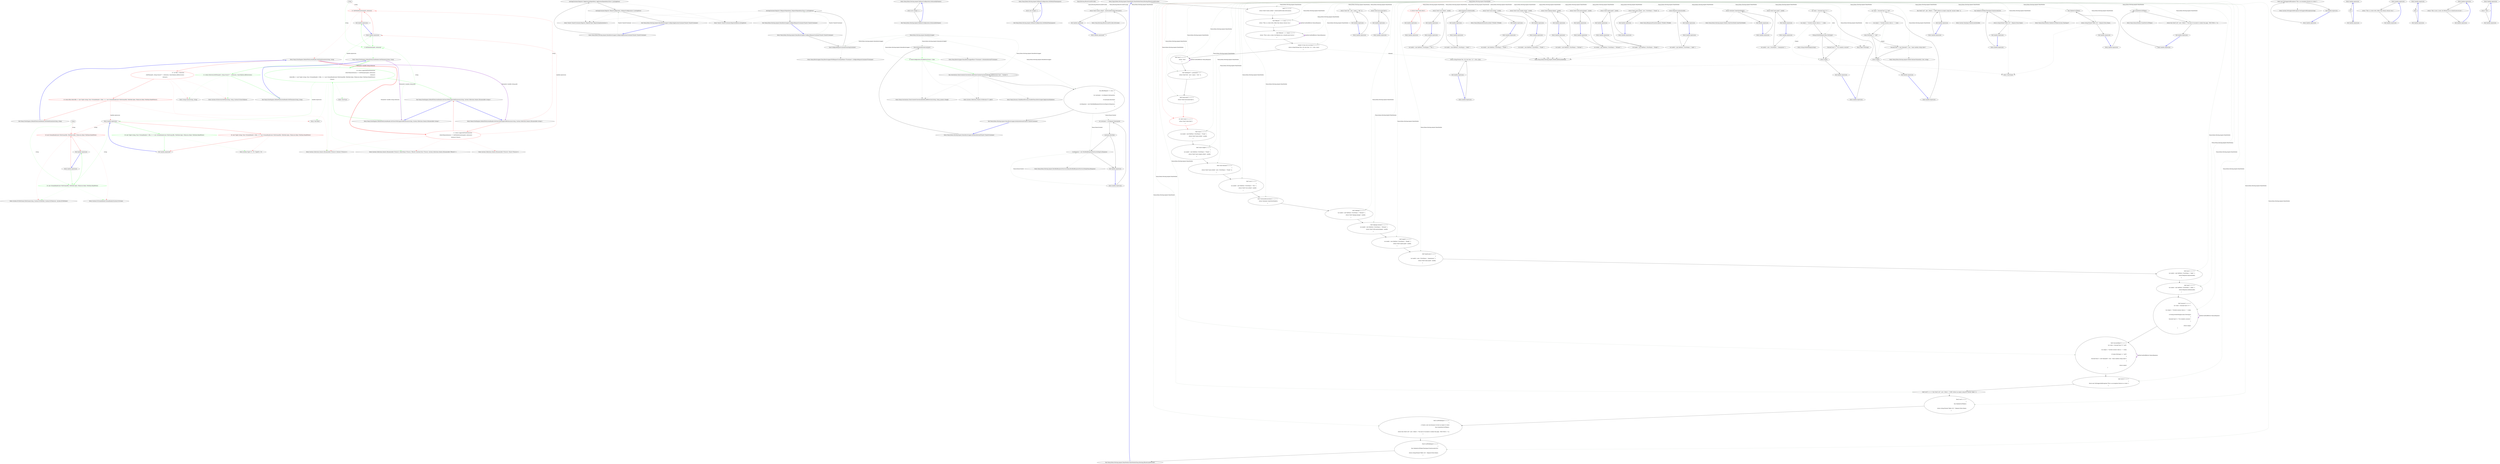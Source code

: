 digraph  {
n25 [label=string, span=""];
n26 [label=string, span=""];
n0 [cluster="Nancy.ViewEngines.DefaultFileSystemReader.GetViewsWithSupportedExtensions(string, System.Collections.Generic.IEnumerable<string>)", label="Entry Nancy.ViewEngines.DefaultFileSystemReader.GetViewsWithSupportedExtensions(string, System.Collections.Generic.IEnumerable<string>)", span="18-18"];
n1 [cluster="Nancy.ViewEngines.DefaultFileSystemReader.GetViewsWithSupportedExtensions(string, System.Collections.Generic.IEnumerable<string>)", color=red, community=0, label="11: return supportedViewExtensions\r\n                .SelectMany(extension => GetFileInformation(path, extension))\r\n                .Distinct().ToList();", span="20-22"];
n7 [cluster="lambda expression", color=red, community=0, label="15: GetFileInformation(path, extension)", span="21-21"];
n2 [cluster="Nancy.ViewEngines.DefaultFileSystemReader.GetViewsWithSupportedExtensions(string, System.Collections.Generic.IEnumerable<string>)", label="Exit Nancy.ViewEngines.DefaultFileSystemReader.GetViewsWithSupportedExtensions(string, System.Collections.Generic.IEnumerable<string>)", span="18-18"];
n3 [cluster="System.Collections.Generic.IEnumerable<TSource>.SelectMany<TSource, TResult>(System.Func<TSource, System.Collections.Generic.IEnumerable<TResult>>)", label="Entry System.Collections.Generic.IEnumerable<TSource>.SelectMany<TSource, TResult>(System.Func<TSource, System.Collections.Generic.IEnumerable<TResult>>)", span="0-0"];
n4 [cluster="System.Collections.Generic.IEnumerable<TSource>.Distinct<TSource>()", label="Entry System.Collections.Generic.IEnumerable<TSource>.Distinct<TSource>()", span="0-0"];
n5 [cluster="System.Collections.Generic.IEnumerable<TSource>.ToList<TSource>()", label="Entry System.Collections.Generic.IEnumerable<TSource>.ToList<TSource>()", span="0-0"];
n6 [cluster="lambda expression", label="Entry lambda expression", span="21-21"];
n8 [cluster="lambda expression", label="Exit lambda expression", span="21-21"];
n9 [cluster="Nancy.ViewEngines.DefaultFileSystemReader.GetFileInformation(string, string)", label="Entry Nancy.ViewEngines.DefaultFileSystemReader.GetFileInformation(string, string)", span="25-25"];
n10 [cluster="Nancy.ViewEngines.DefaultFileSystemReader.GetFileInformation(string, string)", color=red, community=0, label="15: var files = Directory\r\n                .GetFiles(path, string.Concat(''*.'', extension), SearchOption.AllDirectories)\r\n                .Distinct()", span="27-29"];
n11 [cluster="Nancy.ViewEngines.DefaultFileSystemReader.GetFileInformation(string, string)", color=red, community=0, label="13: return files.Select(file => new Tuple<string, Func<StreamReader>>(file, () => new StreamReader(new FileStream(file, FileMode.Open, FileAccess.Read, FileShare.ReadWrite))));", span="31-31"];
n13 [cluster="string.Concat(string, string)", label="Entry string.Concat(string, string)", span="0-0"];
n14 [cluster="System.IO.Directory.GetFiles(string, string, System.IO.SearchOption)", label="Entry System.IO.Directory.GetFiles(string, string, System.IO.SearchOption)", span="0-0"];
n12 [cluster="Nancy.ViewEngines.DefaultFileSystemReader.GetFileInformation(string, string)", label="Exit Nancy.ViewEngines.DefaultFileSystemReader.GetFileInformation(string, string)", span="25-25"];
n15 [cluster="Unk.Select", label="Entry Unk.Select", span=""];
n16 [cluster="lambda expression", label="Entry lambda expression", span="31-31"];
n17 [cluster="lambda expression", color=red, community=0, label="20: new Tuple<string, Func<StreamReader>>(file, () => new StreamReader(new FileStream(file, FileMode.Open, FileAccess.Read, FileShare.ReadWrite)))", span="31-31"];
n21 [cluster="lambda expression", color=red, community=0, label="18: new StreamReader(new FileStream(file, FileMode.Open, FileAccess.Read, FileShare.ReadWrite))", span="31-31"];
n18 [cluster="lambda expression", label="Exit lambda expression", span="31-31"];
n19 [cluster="System.Tuple<T1, T2>.Tuple(T1, T2)", label="Entry System.Tuple<T1, T2>.Tuple(T1, T2)", span="0-0"];
n20 [cluster="lambda expression", label="Entry lambda expression", span="31-31"];
n22 [cluster="lambda expression", label="Exit lambda expression", span="31-31"];
n23 [cluster="System.IO.StreamReader.StreamReader(System.IO.Stream)", label="Entry System.IO.StreamReader.StreamReader(System.IO.Stream)", span="0-0"];
n24 [cluster="System.IO.FileStream.FileStream(string, System.IO.FileMode, System.IO.FileAccess, System.IO.FileShare)", label="Entry System.IO.FileStream.FileStream(string, System.IO.FileMode, System.IO.FileAccess, System.IO.FileShare)", span="0-0"];
d1 [cluster="Nancy.ViewEngines.DefaultFileSystemReader.GetViewsWithSupportedExtensions(string, System.Collections.Generic.IEnumerable<string>)", color=green, community=0, label="24: return supportedViewExtensions\r\n                .SelectMany(extension => GetFilenames(path, extension))\r\n                .Distinct()\r\n                .Select(file => new Tuple<string, Func<StreamReader>>(file, () => new StreamReader(new FileStream(file, FileMode.Open, FileAccess.Read, FileShare.ReadWrite))))\r\n                .ToList();", span="20-24"];
d0 [cluster="Nancy.ViewEngines.DefaultFileSystemReader.GetViewsWithSupportedExtensions(string, System.Collections.Generic.IEnumerable<string>)", label="Entry Nancy.ViewEngines.DefaultFileSystemReader.GetViewsWithSupportedExtensions(string, System.Collections.Generic.IEnumerable<string>)", span="18-18"];
d10 [cluster="Nancy.ViewEngines.DefaultFileSystemReader.GetFilenames(string, string)", label="Entry Nancy.ViewEngines.DefaultFileSystemReader.GetFilenames(string, string)", span="27-27"];
d6 [cluster="Unk.ToList", label="Entry Unk.ToList", span=""];
d8 [cluster="lambda expression", color=green, community=0, label="3: GetFilenames(path, extension)", span="21-21"];
d12 [cluster="lambda expression", color=green, community=0, label="20: new Tuple<string, Func<StreamReader>>(file, () => new StreamReader(new FileStream(file, FileMode.Open, FileAccess.Read, FileShare.ReadWrite)))", span="23-23"];
d16 [cluster="lambda expression", color=green, community=0, label="25: new StreamReader(new FileStream(file, FileMode.Open, FileAccess.Read, FileShare.ReadWrite))", span="23-23"];
d20 [cluster="Nancy.ViewEngines.DefaultFileSystemReader.GetFilenames(string, string)", color=green, community=0, label="21: return Directory.GetFiles(path, string.Concat(''*.'', extension), SearchOption.AllDirectories);", span="29-29"];
d21 [cluster="Nancy.ViewEngines.DefaultFileSystemReader.GetFilenames(string, string)", label="Exit Nancy.ViewEngines.DefaultFileSystemReader.GetFilenames(string, string)", span="27-27"];
m0_4 [cluster="TinyIoC.TinyIoCContainer.Register<RegisterType, RegisterImplementation>()", file="DemoBootstrapper.cs", label="Entry TinyIoC.TinyIoCContainer.Register<RegisterType, RegisterImplementation>()", span="1018-1018"];
m0_0 [cluster="Nancy.Demo.Hosting.Aspnet.DemoBootstrapper.ConfigureApplicationContainer(TinyIoC.TinyIoCContainer)", file="DemoBootstrapper.cs", label="Entry Nancy.Demo.Hosting.Aspnet.DemoBootstrapper.ConfigureApplicationContainer(TinyIoC.TinyIoCContainer)", span="11-11"];
m0_1 [cluster="Nancy.Demo.Hosting.Aspnet.DemoBootstrapper.ConfigureApplicationContainer(TinyIoC.TinyIoCContainer)", file="DemoBootstrapper.cs", label="existingContainer.Register<IApplicationDependency, ApplicationDependencyClass>().AsSingleton()", span="15-15"];
m0_2 [cluster="Nancy.Demo.Hosting.Aspnet.DemoBootstrapper.ConfigureApplicationContainer(TinyIoC.TinyIoCContainer)", file="DemoBootstrapper.cs", label="existingContainer.Register<IRazorConfiguration, MyRazorConfiguration>().AsSingleton()", span="16-16"];
m0_3 [cluster="Nancy.Demo.Hosting.Aspnet.DemoBootstrapper.ConfigureApplicationContainer(TinyIoC.TinyIoCContainer)", file="DemoBootstrapper.cs", label="Exit Nancy.Demo.Hosting.Aspnet.DemoBootstrapper.ConfigureApplicationContainer(TinyIoC.TinyIoCContainer)", span="11-11"];
m0_19 [cluster="System.Collections.Generic.ICollection<T>.Add(T)", file="DemoBootstrapper.cs", label="Entry System.Collections.Generic.ICollection<T>.Add(T)", span="0-0"];
m0_5 [cluster="TinyIoC.TinyIoCContainer.RegisterOptions.AsSingleton()", file="DemoBootstrapper.cs", label="Entry TinyIoC.TinyIoCContainer.RegisterOptions.AsSingleton()", span="592-592"];
m0_17 [cluster="Nancy.Bootstrapper.NancyBootstrapperBase<TContainer>.InitialiseInternal(TContainer)", file="DemoBootstrapper.cs", label="Entry Nancy.Bootstrapper.NancyBootstrapperBase<TContainer>.InitialiseInternal(TContainer)", span="387-387"];
m0_11 [cluster="Nancy.Demo.Hosting.Aspnet.DemoBootstrapper.InitialiseInternal(TinyIoC.TinyIoCContainer)", file="DemoBootstrapper.cs", label="Entry Nancy.Demo.Hosting.Aspnet.DemoBootstrapper.InitialiseInternal(TinyIoC.TinyIoCContainer)", span="26-26"];
m0_12 [cluster="Nancy.Demo.Hosting.Aspnet.DemoBootstrapper.InitialiseInternal(TinyIoC.TinyIoCContainer)", file="DemoBootstrapper.cs", label="base.InitialiseInternal(container)", span="28-28"];
m0_13 [cluster="Nancy.Demo.Hosting.Aspnet.DemoBootstrapper.InitialiseInternal(TinyIoC.TinyIoCContainer)", color=green, community=0, file="DemoBootstrapper.cs", label="9: StaticConfiguration.DisableErrorTraces = false", span="30-30"];
m0_14 [cluster="Nancy.Demo.Hosting.Aspnet.DemoBootstrapper.InitialiseInternal(TinyIoC.TinyIoCContainer)", file="DemoBootstrapper.cs", label="this.Conventions.StaticContentsConventions.Add(StaticContentConventionBuilder.AddDirectory(''moo'', ''Content''))", span="32-32"];
m0_15 [cluster="Nancy.Demo.Hosting.Aspnet.DemoBootstrapper.InitialiseInternal(TinyIoC.TinyIoCContainer)", file="DemoBootstrapper.cs", label="this.AfterRequest += (ctx) =>\r\n            {\r\n                var username = ctx.Request.Query.pirate;\r\n\r\n                if (username.HasValue)\r\n                {\r\n                    ctx.Response = new HereBeAResponseYouScurvyDog(ctx.Response);\r\n                }\r\n            }", span="34-42"];
m0_16 [cluster="Nancy.Demo.Hosting.Aspnet.DemoBootstrapper.InitialiseInternal(TinyIoC.TinyIoCContainer)", file="DemoBootstrapper.cs", label="Exit Nancy.Demo.Hosting.Aspnet.DemoBootstrapper.InitialiseInternal(TinyIoC.TinyIoCContainer)", span="26-26"];
m0_10 [cluster="Nancy.Bootstrapper.NancyBootstrapperWithRequestContainerBase<TContainer>.ConfigureRequestContainer(TContainer)", file="DemoBootstrapper.cs", label="Entry Nancy.Bootstrapper.NancyBootstrapperWithRequestContainerBase<TContainer>.ConfigureRequestContainer(TContainer)", span="91-91"];
m0_18 [cluster="Nancy.Conventions.StaticContentConventionBuilder.AddDirectory(string, string, params string[])", file="DemoBootstrapper.cs", label="Entry Nancy.Conventions.StaticContentConventionBuilder.AddDirectory(string, string, params string[])", span="28-28"];
m0_26 [cluster="Nancy.Demo.Hosting.Aspnet.HereBeAResponseYouScurvyDog.HereBeAResponseYouScurvyDog(Nancy.Response)", file="DemoBootstrapper.cs", label="Entry Nancy.Demo.Hosting.Aspnet.HereBeAResponseYouScurvyDog.HereBeAResponseYouScurvyDog(Nancy.Response)", span="12-12"];
m0_20 [cluster="Nancy.Session.CookieBasedSessions.Enable(Nancy.Bootstrapper.IApplicationPipelines)", file="DemoBootstrapper.cs", label="Entry Nancy.Session.CookieBasedSessions.Enable(Nancy.Bootstrapper.IApplicationPipelines)", span="79-79"];
m0_27 [cluster="Nancy.Demo.Hosting.Aspnet.MyRazorConfiguration.GetAssemblyNames()", file="DemoBootstrapper.cs", label="Entry Nancy.Demo.Hosting.Aspnet.MyRazorConfiguration.GetAssemblyNames()", span="56-56"];
m0_28 [cluster="Nancy.Demo.Hosting.Aspnet.MyRazorConfiguration.GetAssemblyNames()", file="DemoBootstrapper.cs", label="return new string[] { };", span="58-58"];
m0_29 [cluster="Nancy.Demo.Hosting.Aspnet.MyRazorConfiguration.GetAssemblyNames()", file="DemoBootstrapper.cs", label="Exit Nancy.Demo.Hosting.Aspnet.MyRazorConfiguration.GetAssemblyNames()", span="56-56"];
m0_6 [cluster="Nancy.Demo.Hosting.Aspnet.DemoBootstrapper.ConfigureRequestContainer(TinyIoC.TinyIoCContainer)", file="DemoBootstrapper.cs", label="Entry Nancy.Demo.Hosting.Aspnet.DemoBootstrapper.ConfigureRequestContainer(TinyIoC.TinyIoCContainer)", span="19-19"];
m0_7 [cluster="Nancy.Demo.Hosting.Aspnet.DemoBootstrapper.ConfigureRequestContainer(TinyIoC.TinyIoCContainer)", file="DemoBootstrapper.cs", label="base.ConfigureRequestContainer(existingContainer)", span="21-21"];
m0_8 [cluster="Nancy.Demo.Hosting.Aspnet.DemoBootstrapper.ConfigureRequestContainer(TinyIoC.TinyIoCContainer)", file="DemoBootstrapper.cs", label="existingContainer.Register<IRequestDependency, RequestDependencyClass>().AsSingleton()", span="23-23"];
m0_9 [cluster="Nancy.Demo.Hosting.Aspnet.DemoBootstrapper.ConfigureRequestContainer(TinyIoC.TinyIoCContainer)", file="DemoBootstrapper.cs", label="Exit Nancy.Demo.Hosting.Aspnet.DemoBootstrapper.ConfigureRequestContainer(TinyIoC.TinyIoCContainer)", span="19-19"];
m0_21 [cluster="lambda expression", file="DemoBootstrapper.cs", label="Entry lambda expression", span="34-42"];
m0_22 [cluster="lambda expression", file="DemoBootstrapper.cs", label="var username = ctx.Request.Query.pirate", span="36-36"];
m0_24 [cluster="lambda expression", file="DemoBootstrapper.cs", label="ctx.Response = new HereBeAResponseYouScurvyDog(ctx.Response)", span="40-40"];
m0_23 [cluster="lambda expression", file="DemoBootstrapper.cs", label="username.HasValue", span="38-38"];
m0_25 [cluster="lambda expression", file="DemoBootstrapper.cs", label="Exit lambda expression", span="34-42"];
m0_30 [cluster="Nancy.Demo.Hosting.Aspnet.MyRazorConfiguration.GetDefaultNamespaces()", file="DemoBootstrapper.cs", label="Entry Nancy.Demo.Hosting.Aspnet.MyRazorConfiguration.GetDefaultNamespaces()", span="61-61"];
m0_31 [cluster="Nancy.Demo.Hosting.Aspnet.MyRazorConfiguration.GetDefaultNamespaces()", file="DemoBootstrapper.cs", label="return new string[] { };", span="63-63"];
m0_32 [cluster="Nancy.Demo.Hosting.Aspnet.MyRazorConfiguration.GetDefaultNamespaces()", file="DemoBootstrapper.cs", label="Exit Nancy.Demo.Hosting.Aspnet.MyRazorConfiguration.GetDefaultNamespaces()", span="61-61"];
m0_33 [file="DemoBootstrapper.cs", label="Nancy.Demo.Hosting.Aspnet.DemoBootstrapper", span=""];
m1_31 [cluster="Nancy.Routing.IRouteCacheProvider.GetCache()", file="MainModule.cs", label="Entry Nancy.Routing.IRouteCacheProvider.GetCache()", span="11-11"];
m1_64 [cluster="Nancy.Demo.Hosting.Aspnet.Models.RatPack.RatPack()", file="MainModule.cs", label="Entry Nancy.Demo.Hosting.Aspnet.Models.RatPack.RatPack()", span="2-2"];
m1_105 [cluster="Nancy.IResponseFormatter.AsXml<TModel>(TModel)", file="MainModule.cs", label="Entry Nancy.IResponseFormatter.AsXml<TModel>(TModel)", span="41-41"];
m1_79 [cluster="Nancy.Demo.Hosting.Aspnet.Models.SomeViewModel.SomeViewModel()", file="MainModule.cs", label="Entry Nancy.Demo.Hosting.Aspnet.Models.SomeViewModel.SomeViewModel()", span="2-2"];
m1_114 [cluster="string.IsNullOrEmpty(string)", file="MainModule.cs", label="Entry string.IsNullOrEmpty(string)", span="0-0"];
m1_47 [cluster="Unk.Format", file="MainModule.cs", label="Entry Unk.Format", span=""];
m1_126 [cluster="System.NotSupportedException.NotSupportedException(string)", file="MainModule.cs", label="Entry System.NotSupportedException.NotSupportedException(string)", span="0-0"];
m1_122 [cluster="Nancy.Demo.Hosting.Aspnet.Models.Payload.Payload(int, bool, string)", file="MainModule.cs", label="Entry Nancy.Demo.Hosting.Aspnet.Models.Payload.Payload(int, bool, string)", span="16-16"];
m1_144 [cluster="System.TimeSpan.FromSeconds(double)", file="MainModule.cs", label="Entry System.TimeSpan.FromSeconds(double)", span="0-0"];
m1_134 [cluster="Nancy.NancyModule.ValidateCsrfToken(System.TimeSpan?)", file="MainModule.cs", label="Entry Nancy.NancyModule.ValidateCsrfToken(System.TimeSpan?)", span="39-39"];
m1_0 [cluster="Nancy.Demo.Hosting.Aspnet.MainModule.MainModule(Nancy.Routing.IRouteCacheProvider)", file="MainModule.cs", label="Entry Nancy.Demo.Hosting.Aspnet.MainModule.MainModule(Nancy.Routing.IRouteCacheProvider)", span="9-9"];
m1_1 [cluster="Nancy.Demo.Hosting.Aspnet.MainModule.MainModule(Nancy.Routing.IRouteCacheProvider)", file="MainModule.cs", label="Get[''/''] = x =>{\r\n                return View[''routes.cshtml'', routeCacheProvider.GetCache()];\r\n            }", span="11-13"];
m1_2 [cluster="Nancy.Demo.Hosting.Aspnet.MainModule.MainModule(Nancy.Routing.IRouteCacheProvider)", file="MainModule.cs", label="Get[''/filtered'', r => true] = x => {\r\n                return ''This is a route with a filter that always returns true.'';\r\n            }", span="15-17"];
m1_3 [cluster="Nancy.Demo.Hosting.Aspnet.MainModule.MainModule(Nancy.Routing.IRouteCacheProvider)", file="MainModule.cs", label="Get[''/filtered'', r => false] = x => {\r\n                return ''This is also a route, but filtered out so should never be hit.'';\r\n            }", span="19-21"];
m1_4 [cluster="Nancy.Demo.Hosting.Aspnet.MainModule.MainModule(Nancy.Routing.IRouteCacheProvider)", file="MainModule.cs", label="Get[@''/(?<foo>\d{2,4})/{bar}''] = x => {\r\n                return string.Format(''foo: {0}<br/>bar: {1}'', x.foo, x.bar);\r\n            }", span="23-25"];
m1_5 [cluster="Nancy.Demo.Hosting.Aspnet.MainModule.MainModule(Nancy.Routing.IRouteCacheProvider)", file="MainModule.cs", label="Get[''/test''] = x => {\r\n                return ''Test'';\r\n            }", span="27-29"];
m1_6 [cluster="Nancy.Demo.Hosting.Aspnet.MainModule.MainModule(Nancy.Routing.IRouteCacheProvider)", file="MainModule.cs", label="Get[''/dotliquid''] = parameters => {\r\n                return View[''dot'', new { name = ''dot'' }];\r\n            }", span="31-33"];
m1_7 [cluster="Nancy.Demo.Hosting.Aspnet.MainModule.MainModule(Nancy.Routing.IRouteCacheProvider)", file="MainModule.cs", label="Get[''/javascript''] = x => {\r\n                return View[''javascript.html''];\r\n            }", span="35-37"];
m1_8 [cluster="Nancy.Demo.Hosting.Aspnet.MainModule.MainModule(Nancy.Routing.IRouteCacheProvider)", color=red, community=0, file="MainModule.cs", label="20: Get[''/static''] = x => {\r\n                return View[''static.htm''];\r\n            }", span="39-41"];
m1_9 [cluster="Nancy.Demo.Hosting.Aspnet.MainModule.MainModule(Nancy.Routing.IRouteCacheProvider)", file="MainModule.cs", label="Get[''/razor''] = x => {\r\n                var model = new RatPack { FirstName = ''Frank'' };\r\n                return View[''razor.cshtml'', model];\r\n            }", span="43-46"];
m1_10 [cluster="Nancy.Demo.Hosting.Aspnet.MainModule.MainModule(Nancy.Routing.IRouteCacheProvider)", file="MainModule.cs", label="Get[''/razor-simple''] = x =>\r\n            {\r\n                var model = new RatPack { FirstName = ''Frank'' };\r\n                return View[''razor-simple.cshtml'', model];\r\n            }", span="48-52"];
m1_11 [cluster="Nancy.Demo.Hosting.Aspnet.MainModule.MainModule(Nancy.Routing.IRouteCacheProvider)", file="MainModule.cs", label="Get[''/razor-dynamic''] = x =>\r\n            {\r\n                return View[''razor.cshtml'', new { FirstName = ''Frank'' }];\r\n            }", span="54-57"];
m1_12 [cluster="Nancy.Demo.Hosting.Aspnet.MainModule.MainModule(Nancy.Routing.IRouteCacheProvider)", file="MainModule.cs", label="Get[''/ssve''] = x =>\r\n            {\r\n                var model = new RatPack { FirstName = ''You'' };\r\n                return View[''ssve.sshtml'', model];\r\n            }", span="59-63"];
m1_13 [cluster="Nancy.Demo.Hosting.Aspnet.MainModule.MainModule(Nancy.Routing.IRouteCacheProvider)", file="MainModule.cs", label="Get[''/viewmodelconvention''] = x => {\r\n                return View[new SomeViewModel()];\r\n            }", span="65-67"];
m1_14 [cluster="Nancy.Demo.Hosting.Aspnet.MainModule.MainModule(Nancy.Routing.IRouteCacheProvider)", file="MainModule.cs", label="Get[''/ndjango''] = x => {\r\n                var model = new RatPack { FirstName = ''Michael'' };\r\n                return View[''ndjango.django'', model];\r\n            }", span="69-72"];
m1_15 [cluster="Nancy.Demo.Hosting.Aspnet.MainModule.MainModule(Nancy.Routing.IRouteCacheProvider)", file="MainModule.cs", label="Get[''/ndjango-extends''] = x => {\r\n                var model = new RatPack { FirstName = ''Michael'' };\r\n                return View[''with-master.django'', model];\r\n            }", span="74-77"];
m1_16 [cluster="Nancy.Demo.Hosting.Aspnet.MainModule.MainModule(Nancy.Routing.IRouteCacheProvider)", file="MainModule.cs", label="Get[''/spark''] = x => {\r\n                var model = new RatPack { FirstName = ''Bright'' };\r\n                return View[''spark.spark'', model];\r\n            }", span="79-82"];
m1_17 [cluster="Nancy.Demo.Hosting.Aspnet.MainModule.MainModule(Nancy.Routing.IRouteCacheProvider)", file="MainModule.cs", label="Get[''/spark-anon''] = x =>\r\n            {\r\n                var model = new { FirstName = ''Anonymous'' };\r\n                return View[''anon.spark'', model];\r\n            }", span="84-88"];
m1_18 [cluster="Nancy.Demo.Hosting.Aspnet.MainModule.MainModule(Nancy.Routing.IRouteCacheProvider)", file="MainModule.cs", label="Get[''/json''] = x => {\r\n                var model = new RatPack { FirstName = ''Andy'' };\r\n                return Response.AsJson(model);\r\n            }", span="90-93"];
m1_19 [cluster="Nancy.Demo.Hosting.Aspnet.MainModule.MainModule(Nancy.Routing.IRouteCacheProvider)", file="MainModule.cs", label="Get[''/xml''] = x => {\r\n                var model = new RatPack { FirstName = ''Andy'' };\r\n                return Response.AsXml(model);\r\n            }", span="95-98"];
m1_20 [cluster="Nancy.Demo.Hosting.Aspnet.MainModule.MainModule(Nancy.Routing.IRouteCacheProvider)", file="MainModule.cs", label="Get[''/session''] = x => {\r\n                var value = Session[''moo''] ?? '''';\r\n\r\n                var output = ''Current session value is: '' + value;\r\n\r\n                if (String.IsNullOrEmpty(value.ToString()))\r\n                {\r\n                    Session[''moo''] = ''I've created a session!'';\r\n                }\r\n\r\n                return output;\r\n            }", span="100-111"];
m1_21 [cluster="Nancy.Demo.Hosting.Aspnet.MainModule.MainModule(Nancy.Routing.IRouteCacheProvider)", file="MainModule.cs", label="Get[''/sessionObject''] = x => {\r\n                var value = Session[''baa''] ?? ''null'';\r\n\r\n                var output = ''Current session value is: '' + value;\r\n\r\n                if (value.ToString() == ''null'')\r\n                {\r\n                    Session[''baa''] = new Payload(27, true, ''some random string value'');\r\n                }\r\n\r\n                return output;\r\n            }", span="113-124"];
m1_22 [cluster="Nancy.Demo.Hosting.Aspnet.MainModule.MainModule(Nancy.Routing.IRouteCacheProvider)", file="MainModule.cs", label="Get[''/error''] = x =>\r\n                {\r\n                    throw new NotSupportedException(''This is an exception thrown in a route.'');\r\n                }", span="126-129"];
m1_23 [cluster="Nancy.Demo.Hosting.Aspnet.MainModule.MainModule(Nancy.Routing.IRouteCacheProvider)", file="MainModule.cs", label="Get[''/csrf''] = x => this.View[''csrf'', new { Blurb = ''CSRF without an expiry using the 'session' token'' }]", span="131-131"];
m1_24 [cluster="Nancy.Demo.Hosting.Aspnet.MainModule.MainModule(Nancy.Routing.IRouteCacheProvider)", file="MainModule.cs", label="Post[''/csrf''] = x =>\r\n            {\r\n                this.ValidateCsrfToken();\r\n\r\n                return string.Format(''Hello {0}!'', Request.Form.Name);\r\n            }", span="133-138"];
m1_25 [cluster="Nancy.Demo.Hosting.Aspnet.MainModule.MainModule(Nancy.Routing.IRouteCacheProvider)", file="MainModule.cs", label="Get[''/csrfWithExpiry''] = x =>\r\n                {\r\n                    // Create a new one because we have an expiry to check\r\n                    this.CreateNewCsrfToken();\r\n\r\n                    return this.View[''csrf'', new { Blurb = ''You have 20 seconds to submit the page.. TICK TOCK :-)'' }];\r\n                }", span="140-146"];
m1_26 [cluster="Nancy.Demo.Hosting.Aspnet.MainModule.MainModule(Nancy.Routing.IRouteCacheProvider)", file="MainModule.cs", label="Post[''/csrfWithExpiry''] = x =>\r\n                {\r\n                    this.ValidateCsrfToken(TimeSpan.FromSeconds(20));\r\n\r\n                    return string.Format(''Hello {0}!'', Request.Form.Name);\r\n                }", span="148-153"];
m1_27 [cluster="Nancy.Demo.Hosting.Aspnet.MainModule.MainModule(Nancy.Routing.IRouteCacheProvider)", file="MainModule.cs", label="Exit Nancy.Demo.Hosting.Aspnet.MainModule.MainModule(Nancy.Routing.IRouteCacheProvider)", span="9-9"];
m1_140 [cluster="lambda expression", file="MainModule.cs", label="Entry lambda expression", span="148-153"];
m1_29 [cluster="lambda expression", file="MainModule.cs", label="return View[''routes.cshtml'', routeCacheProvider.GetCache()];", span="12-12"];
m1_45 [cluster="lambda expression", file="MainModule.cs", label="return string.Format(''foo: {0}<br/>bar: {1}'', x.foo, x.bar);", span="24-24"];
m1_28 [cluster="lambda expression", file="MainModule.cs", label="Entry lambda expression", span="11-13"];
m1_30 [cluster="lambda expression", file="MainModule.cs", label="Exit lambda expression", span="11-13"];
m1_32 [cluster="lambda expression", file="MainModule.cs", label="Entry lambda expression", span="15-15"];
m1_33 [cluster="lambda expression", file="MainModule.cs", label=true, span="15-15"];
m1_34 [cluster="lambda expression", file="MainModule.cs", label="Exit lambda expression", span="15-15"];
m1_35 [cluster="lambda expression", file="MainModule.cs", label="Entry lambda expression", span="15-17"];
m1_36 [cluster="lambda expression", file="MainModule.cs", label="return ''This is a route with a filter that always returns true.'';", span="16-16"];
m1_37 [cluster="lambda expression", file="MainModule.cs", label="Exit lambda expression", span="15-17"];
m1_38 [cluster="lambda expression", file="MainModule.cs", label="Entry lambda expression", span="19-19"];
m1_39 [cluster="lambda expression", file="MainModule.cs", label=false, span="19-19"];
m1_40 [cluster="lambda expression", file="MainModule.cs", label="Exit lambda expression", span="19-19"];
m1_41 [cluster="lambda expression", file="MainModule.cs", label="Entry lambda expression", span="19-21"];
m1_42 [cluster="lambda expression", file="MainModule.cs", label="return ''This is also a route, but filtered out so should never be hit.'';", span="20-20"];
m1_43 [cluster="lambda expression", file="MainModule.cs", label="Exit lambda expression", span="19-21"];
m1_44 [cluster="lambda expression", file="MainModule.cs", label="Entry lambda expression", span="23-25"];
m1_46 [cluster="lambda expression", file="MainModule.cs", label="Exit lambda expression", span="23-25"];
m1_48 [cluster="lambda expression", file="MainModule.cs", label="Entry lambda expression", span="27-29"];
m1_49 [cluster="lambda expression", file="MainModule.cs", label="return ''Test'';", span="28-28"];
m1_50 [cluster="lambda expression", file="MainModule.cs", label="Exit lambda expression", span="27-29"];
m1_51 [cluster="lambda expression", file="MainModule.cs", label="Entry lambda expression", span="31-33"];
m1_52 [cluster="lambda expression", file="MainModule.cs", label="return View[''dot'', new { name = ''dot'' }];", span="32-32"];
m1_53 [cluster="lambda expression", file="MainModule.cs", label="Exit lambda expression", span="31-33"];
m1_54 [cluster="lambda expression", file="MainModule.cs", label="Entry lambda expression", span="35-37"];
m1_55 [cluster="lambda expression", file="MainModule.cs", label="return View[''javascript.html''];", span="36-36"];
m1_56 [cluster="lambda expression", file="MainModule.cs", label="Exit lambda expression", span="35-37"];
m1_57 [cluster="lambda expression", file="MainModule.cs", label="Entry lambda expression", span="39-41"];
m1_58 [cluster="lambda expression", color=red, community=0, file="MainModule.cs", label="3: return View[''static.htm''];", span="40-40"];
m1_59 [cluster="lambda expression", file="MainModule.cs", label="Exit lambda expression", span="39-41"];
m1_60 [cluster="lambda expression", file="MainModule.cs", label="Entry lambda expression", span="43-46"];
m1_61 [cluster="lambda expression", file="MainModule.cs", label="var model = new RatPack { FirstName = ''Frank'' }", span="44-44"];
m1_62 [cluster="lambda expression", file="MainModule.cs", label="return View[''razor.cshtml'', model];", span="45-45"];
m1_63 [cluster="lambda expression", file="MainModule.cs", label="Exit lambda expression", span="43-46"];
m1_65 [cluster="lambda expression", file="MainModule.cs", label="Entry lambda expression", span="48-52"];
m1_66 [cluster="lambda expression", file="MainModule.cs", label="var model = new RatPack { FirstName = ''Frank'' }", span="50-50"];
m1_67 [cluster="lambda expression", file="MainModule.cs", label="return View[''razor-simple.cshtml'', model];", span="51-51"];
m1_68 [cluster="lambda expression", file="MainModule.cs", label="Exit lambda expression", span="48-52"];
m1_69 [cluster="lambda expression", file="MainModule.cs", label="Entry lambda expression", span="54-57"];
m1_70 [cluster="lambda expression", file="MainModule.cs", label="return View[''razor.cshtml'', new { FirstName = ''Frank'' }];", span="56-56"];
m1_71 [cluster="lambda expression", file="MainModule.cs", label="Exit lambda expression", span="54-57"];
m1_72 [cluster="lambda expression", file="MainModule.cs", label="Entry lambda expression", span="59-63"];
m1_73 [cluster="lambda expression", file="MainModule.cs", label="var model = new RatPack { FirstName = ''You'' }", span="61-61"];
m1_74 [cluster="lambda expression", file="MainModule.cs", label="return View[''ssve.sshtml'', model];", span="62-62"];
m1_75 [cluster="lambda expression", file="MainModule.cs", label="Exit lambda expression", span="59-63"];
m1_76 [cluster="lambda expression", file="MainModule.cs", label="Entry lambda expression", span="65-67"];
m1_77 [cluster="lambda expression", file="MainModule.cs", label="return View[new SomeViewModel()];", span="66-66"];
m1_78 [cluster="lambda expression", file="MainModule.cs", label="Exit lambda expression", span="65-67"];
m1_80 [cluster="lambda expression", file="MainModule.cs", label="Entry lambda expression", span="69-72"];
m1_81 [cluster="lambda expression", file="MainModule.cs", label="var model = new RatPack { FirstName = ''Michael'' }", span="70-70"];
m1_82 [cluster="lambda expression", file="MainModule.cs", label="return View[''ndjango.django'', model];", span="71-71"];
m1_83 [cluster="lambda expression", file="MainModule.cs", label="Exit lambda expression", span="69-72"];
m1_84 [cluster="lambda expression", file="MainModule.cs", label="Entry lambda expression", span="74-77"];
m1_85 [cluster="lambda expression", file="MainModule.cs", label="var model = new RatPack { FirstName = ''Michael'' }", span="75-75"];
m1_86 [cluster="lambda expression", file="MainModule.cs", label="return View[''with-master.django'', model];", span="76-76"];
m1_87 [cluster="lambda expression", file="MainModule.cs", label="Exit lambda expression", span="74-77"];
m1_88 [cluster="lambda expression", file="MainModule.cs", label="Entry lambda expression", span="79-82"];
m1_89 [cluster="lambda expression", file="MainModule.cs", label="var model = new RatPack { FirstName = ''Bright'' }", span="80-80"];
m1_90 [cluster="lambda expression", file="MainModule.cs", label="return View[''spark.spark'', model];", span="81-81"];
m1_91 [cluster="lambda expression", file="MainModule.cs", label="Exit lambda expression", span="79-82"];
m1_92 [cluster="lambda expression", file="MainModule.cs", label="Entry lambda expression", span="84-88"];
m1_93 [cluster="lambda expression", file="MainModule.cs", label="var model = new { FirstName = ''Anonymous'' }", span="86-86"];
m1_94 [cluster="lambda expression", file="MainModule.cs", label="return View[''anon.spark'', model];", span="87-87"];
m1_95 [cluster="lambda expression", file="MainModule.cs", label="Exit lambda expression", span="84-88"];
m1_96 [cluster="lambda expression", file="MainModule.cs", label="Entry lambda expression", span="90-93"];
m1_97 [cluster="lambda expression", file="MainModule.cs", label="var model = new RatPack { FirstName = ''Andy'' }", span="91-91"];
m1_98 [cluster="lambda expression", file="MainModule.cs", label="return Response.AsJson(model);", span="92-92"];
m1_99 [cluster="lambda expression", file="MainModule.cs", label="Exit lambda expression", span="90-93"];
m1_101 [cluster="lambda expression", file="MainModule.cs", label="Entry lambda expression", span="95-98"];
m1_102 [cluster="lambda expression", file="MainModule.cs", label="var model = new RatPack { FirstName = ''Andy'' }", span="96-96"];
m1_103 [cluster="lambda expression", file="MainModule.cs", label="return Response.AsXml(model);", span="97-97"];
m1_104 [cluster="lambda expression", file="MainModule.cs", label="Exit lambda expression", span="95-98"];
m1_106 [cluster="lambda expression", file="MainModule.cs", label="Entry lambda expression", span="100-111"];
m1_107 [cluster="lambda expression", file="MainModule.cs", label="var value = Session[''moo''] ?? ''''", span="101-101"];
m1_108 [cluster="lambda expression", file="MainModule.cs", label="var output = ''Current session value is: '' + value", span="103-103"];
m1_109 [cluster="lambda expression", file="MainModule.cs", label="String.IsNullOrEmpty(value.ToString())", span="105-105"];
m1_111 [cluster="lambda expression", file="MainModule.cs", label="return output;", span="110-110"];
m1_110 [cluster="lambda expression", file="MainModule.cs", label="Session[''moo''] = ''I've created a session!''", span="107-107"];
m1_112 [cluster="lambda expression", file="MainModule.cs", label="Exit lambda expression", span="100-111"];
m1_115 [cluster="lambda expression", file="MainModule.cs", label="Entry lambda expression", span="113-124"];
m1_116 [cluster="lambda expression", file="MainModule.cs", label="var value = Session[''baa''] ?? ''null''", span="114-114"];
m1_117 [cluster="lambda expression", file="MainModule.cs", label="var output = ''Current session value is: '' + value", span="116-116"];
m1_118 [cluster="lambda expression", file="MainModule.cs", label="value.ToString() == ''null''", span="118-118"];
m1_120 [cluster="lambda expression", file="MainModule.cs", label="return output;", span="123-123"];
m1_119 [cluster="lambda expression", file="MainModule.cs", label="Session[''baa''] = new Payload(27, true, ''some random string value'')", span="120-120"];
m1_121 [cluster="lambda expression", file="MainModule.cs", label="Exit lambda expression", span="113-124"];
m1_123 [cluster="lambda expression", file="MainModule.cs", label="Entry lambda expression", span="126-129"];
m1_124 [cluster="lambda expression", file="MainModule.cs", label="throw new NotSupportedException(''This is an exception thrown in a route.'');", span="128-128"];
m1_125 [cluster="lambda expression", file="MainModule.cs", label="Exit lambda expression", span="126-129"];
m1_127 [cluster="lambda expression", file="MainModule.cs", label="Entry lambda expression", span="131-131"];
m1_128 [cluster="lambda expression", file="MainModule.cs", label="this.View[''csrf'', new { Blurb = ''CSRF without an expiry using the 'session' token'' }]", span="131-131"];
m1_129 [cluster="lambda expression", file="MainModule.cs", label="Exit lambda expression", span="131-131"];
m1_130 [cluster="lambda expression", file="MainModule.cs", label="Entry lambda expression", span="133-138"];
m1_131 [cluster="lambda expression", file="MainModule.cs", label="this.ValidateCsrfToken()", span="135-135"];
m1_132 [cluster="lambda expression", file="MainModule.cs", label="return string.Format(''Hello {0}!'', Request.Form.Name);", span="137-137"];
m1_133 [cluster="lambda expression", file="MainModule.cs", label="Exit lambda expression", span="133-138"];
m1_135 [cluster="lambda expression", file="MainModule.cs", label="Entry lambda expression", span="140-146"];
m1_136 [cluster="lambda expression", file="MainModule.cs", label="this.CreateNewCsrfToken()", span="143-143"];
m1_137 [cluster="lambda expression", file="MainModule.cs", label="return this.View[''csrf'', new { Blurb = ''You have 20 seconds to submit the page.. TICK TOCK :-)'' }];", span="145-145"];
m1_138 [cluster="lambda expression", file="MainModule.cs", label="Exit lambda expression", span="140-146"];
m1_141 [cluster="lambda expression", file="MainModule.cs", label="this.ValidateCsrfToken(TimeSpan.FromSeconds(20))", span="150-150"];
m1_142 [cluster="lambda expression", file="MainModule.cs", label="return string.Format(''Hello {0}!'', Request.Form.Name);", span="152-152"];
m1_143 [cluster="lambda expression", file="MainModule.cs", label="Exit lambda expression", span="148-153"];
m1_139 [cluster="Nancy.NancyModule.CreateNewCsrfToken()", file="MainModule.cs", label="Entry Nancy.NancyModule.CreateNewCsrfToken()", span="18-18"];
m1_113 [cluster="object.ToString()", file="MainModule.cs", label="Entry object.ToString()", span="0-0"];
m1_100 [cluster="Nancy.IResponseFormatter.AsJson<TModel>(TModel)", file="MainModule.cs", label="Entry Nancy.IResponseFormatter.AsJson<TModel>(TModel)", span="31-31"];
m1_145 [file="MainModule.cs", label="Nancy.Demo.Hosting.Aspnet.MainModule", span=""];
m1_146 [file="MainModule.cs", label="Nancy.Routing.IRouteCacheProvider", span=""];
n25 -> n7  [color=red, key=1, label=string, style=dashed];
n25 -> d8  [color=green, key=1, label=string, style=dashed];
n26 -> n21  [color=red, key=1, label=string, style=dashed];
n26 -> d16  [color=green, key=1, label=string, style=dashed];
n0 -> n1  [color=red, key=0, style=solid];
n0 -> n7  [color=red, key=1, label=string, style=dashed];
n1 -> n2  [color=red, key=0, style=solid];
n1 -> n3  [color=red, key=2, style=dotted];
n1 -> n4  [color=red, key=2, style=dotted];
n1 -> n5  [color=red, key=2, style=dotted];
n1 -> n6  [color=red, key=1, label="lambda expression", style=dashed];
n7 -> n8  [color=red, key=0, style=solid];
n7 -> n9  [color=red, key=2, style=dotted];
n2 -> n0  [color=blue, key=0, style=bold];
n2 -> d0  [color=blue, key=0, style=bold];
n6 -> n7  [color=red, key=0, style=solid];
n6 -> d8  [color=green, key=0, style=solid];
n8 -> n6  [color=blue, key=0, style=bold];
n9 -> n10  [color=red, key=0, style=solid];
n9 -> n0  [color=darkorchid, key=3, label="Parameter variable string path", style=bold];
n9 -> n1  [color=red, key=3, label="Parameter variable string extension", style=bold];
n10 -> n11  [color=red, key=0, style=solid];
n10 -> n13  [color=red, key=2, style=dotted];
n10 -> n14  [color=red, key=2, style=dotted];
n10 -> n4  [color=red, key=2, style=dotted];
n11 -> n12  [color=red, key=0, style=solid];
n11 -> n15  [color=red, key=2, style=dotted];
n11 -> n16  [color=red, key=1, label="lambda expression", style=dashed];
n12 -> n9  [color=blue, key=0, style=bold];
n16 -> n17  [color=red, key=0, style=solid];
n16 -> n21  [color=red, key=1, label=string, style=dashed];
n16 -> d12  [color=green, key=0, style=solid];
n16 -> d16  [color=green, key=1, label=string, style=dashed];
n17 -> n18  [color=red, key=0, style=solid];
n17 -> n19  [color=red, key=2, style=dotted];
n21 -> n22  [color=red, key=0, style=solid];
n21 -> n23  [color=red, key=2, style=dotted];
n21 -> n24  [color=red, key=2, style=dotted];
n18 -> n16  [color=blue, key=0, style=bold];
n20 -> n21  [color=red, key=0, style=solid];
n20 -> d16  [color=green, key=0, style=solid];
n22 -> n20  [color=blue, key=0, style=bold];
d1 -> n2  [color=green, key=0, style=solid];
d1 -> n3  [color=green, key=2, style=dotted];
d1 -> n4  [color=green, key=2, style=dotted];
d1 -> n15  [color=green, key=2, style=dotted];
d1 -> d6  [color=green, key=2, style=dotted];
d1 -> n6  [color=green, key=1, label="lambda expression", style=dashed];
d1 -> n16  [color=green, key=1, label="lambda expression", style=dashed];
d0 -> d1  [color=green, key=0, style=solid];
d0 -> d8  [color=green, key=1, label=string, style=dashed];
d10 -> d1  [color=green, key=3, label="Parameter variable string extension", style=bold];
d10 -> d20  [color=green, key=0, style=solid];
d10 -> d0  [color=darkorchid, key=3, label="Parameter variable string path", style=bold];
d8 -> n8  [color=green, key=0, style=solid];
d8 -> d10  [color=green, key=2, style=dotted];
d12 -> n18  [color=green, key=0, style=solid];
d12 -> n19  [color=green, key=2, style=dotted];
d16 -> n22  [color=green, key=0, style=solid];
d16 -> n23  [color=green, key=2, style=dotted];
d16 -> n24  [color=green, key=2, style=dotted];
d20 -> d21  [color=green, key=0, style=solid];
d20 -> n13  [color=green, key=2, style=dotted];
d20 -> n14  [color=green, key=2, style=dotted];
d21 -> d10  [color=blue, key=0, style=bold];
m0_0 -> m0_1  [key=0, style=solid];
m0_0 -> m0_2  [color=darkseagreen4, key=1, label="TinyIoC.TinyIoCContainer", style=dashed];
m0_1 -> m0_2  [key=0, style=solid];
m0_1 -> m0_4  [key=2, style=dotted];
m0_1 -> m0_5  [key=2, style=dotted];
m0_2 -> m0_3  [key=0, style=solid];
m0_2 -> m0_4  [key=2, style=dotted];
m0_2 -> m0_5  [key=2, style=dotted];
m0_3 -> m0_0  [color=blue, key=0, style=bold];
m0_11 -> m0_12  [key=0, style=solid];
m0_12 -> m0_13  [color=green, key=0, style=solid];
m0_12 -> m0_17  [key=2, style=dotted];
m0_13 -> m0_14  [color=green, key=0, style=solid];
m0_13 -> m0_18  [key=2, style=dotted];
m0_13 -> m0_19  [key=2, style=dotted];
m0_14 -> m0_15  [key=0, style=solid];
m0_14 -> m0_20  [key=2, style=dotted];
m0_14 -> m0_14  [key=0, style=solid];
m0_14 -> m0_18  [key=2, style=dotted];
m0_14 -> m0_19  [key=2, style=dotted];
m0_15 -> m0_16  [key=0, style=solid];
m0_15 -> m0_22  [color=darkseagreen4, key=1, label="Nancy.NancyContext", style=dashed];
m0_15 -> m0_24  [color=darkseagreen4, key=1, label="Nancy.NancyContext", style=dashed];
m0_16 -> m0_11  [color=blue, key=0, style=bold];
m0_27 -> m0_28  [key=0, style=solid];
m0_28 -> m0_29  [key=0, style=solid];
m0_29 -> m0_27  [color=blue, key=0, style=bold];
m0_6 -> m0_7  [key=0, style=solid];
m0_6 -> m0_8  [color=darkseagreen4, key=1, label="TinyIoC.TinyIoCContainer", style=dashed];
m0_7 -> m0_8  [key=0, style=solid];
m0_7 -> m0_10  [key=2, style=dotted];
m0_8 -> m0_9  [key=0, style=solid];
m0_8 -> m0_4  [key=2, style=dotted];
m0_8 -> m0_5  [key=2, style=dotted];
m0_9 -> m0_6  [color=blue, key=0, style=bold];
m0_21 -> m0_22  [key=0, style=solid];
m0_21 -> m0_24  [color=darkseagreen4, key=1, label="Nancy.NancyContext", style=dashed];
m0_22 -> m0_23  [key=0, style=solid];
m0_24 -> m0_25  [key=0, style=solid];
m0_24 -> m0_26  [key=2, style=dotted];
m0_23 -> m0_24  [key=0, style=solid];
m0_23 -> m0_25  [key=0, style=solid];
m0_25 -> m0_21  [color=blue, key=0, style=bold];
m0_30 -> m0_31  [key=0, style=solid];
m0_31 -> m0_32  [key=0, style=solid];
m0_32 -> m0_30  [color=blue, key=0, style=bold];
m0_33 -> m0_7  [color=darkseagreen4, key=1, label="Nancy.Demo.Hosting.Aspnet.DemoBootstrapper", style=dashed];
m0_33 -> m0_12  [color=darkseagreen4, key=1, label="Nancy.Demo.Hosting.Aspnet.DemoBootstrapper", style=dashed];
m0_33 -> m0_13  [color=darkseagreen4, key=1, label="Nancy.Demo.Hosting.Aspnet.DemoBootstrapper", style=dashed];
m0_33 -> m0_14  [color=darkseagreen4, key=1, label="Nancy.Demo.Hosting.Aspnet.DemoBootstrapper", style=dashed];
m0_33 -> m0_15  [color=darkseagreen4, key=1, label="Nancy.Demo.Hosting.Aspnet.DemoBootstrapper", style=dashed];
m1_0 -> m1_1  [key=0, style=solid];
m1_0 -> m1_29  [color=darkseagreen4, key=1, label="Nancy.Routing.IRouteCacheProvider", style=dashed];
m1_1 -> m1_2  [key=0, style=solid];
m1_2 -> m1_3  [key=0, style=solid];
m1_2 -> m1_2  [color=darkorchid, key=3, label="method methodReturn Nancy.Response ", style=bold];
m1_3 -> m1_4  [key=0, style=solid];
m1_3 -> m1_3  [color=darkorchid, key=3, label="method methodReturn Nancy.Response ", style=bold];
m1_4 -> m1_5  [key=0, style=solid];
m1_4 -> m1_45  [color=darkseagreen4, key=1, label=dynamic, style=dashed];
m1_5 -> m1_6  [key=0, style=solid];
m1_5 -> m1_5  [color=darkorchid, key=3, label="method methodReturn Nancy.Response ", style=bold];
m1_6 -> m1_7  [key=0, style=solid];
m1_7 -> m1_8  [color=red, key=0, style=solid];
m1_8 -> m1_9  [color=red, key=0, style=solid];
m1_9 -> m1_10  [key=0, style=solid];
m1_10 -> m1_11  [key=0, style=solid];
m1_11 -> m1_12  [key=0, style=solid];
m1_12 -> m1_13  [key=0, style=solid];
m1_13 -> m1_14  [key=0, style=solid];
m1_14 -> m1_15  [key=0, style=solid];
m1_15 -> m1_16  [key=0, style=solid];
m1_16 -> m1_17  [key=0, style=solid];
m1_17 -> m1_18  [key=0, style=solid];
m1_18 -> m1_19  [key=0, style=solid];
m1_19 -> m1_20  [key=0, style=solid];
m1_20 -> m1_21  [key=0, style=solid];
m1_20 -> m1_20  [color=darkorchid, key=3, label="method methodReturn Nancy.Response ", style=bold];
m1_21 -> m1_22  [key=0, style=solid];
m1_21 -> m1_21  [color=darkorchid, key=3, label="method methodReturn Nancy.Response ", style=bold];
m1_22 -> m1_23  [key=0, style=solid];
m1_23 -> m1_24  [key=0, style=solid];
m1_24 -> m1_25  [key=0, style=solid];
m1_25 -> m1_26  [key=0, style=solid];
m1_26 -> m1_27  [key=0, style=solid];
m1_27 -> m1_0  [color=blue, key=0, style=bold];
m1_140 -> m1_141  [key=0, style=solid];
m1_29 -> m1_30  [key=0, style=solid];
m1_29 -> m1_31  [key=2, style=dotted];
m1_45 -> m1_46  [key=0, style=solid];
m1_45 -> m1_47  [key=2, style=dotted];
m1_28 -> m1_29  [key=0, style=solid];
m1_30 -> m1_28  [color=blue, key=0, style=bold];
m1_32 -> m1_33  [key=0, style=solid];
m1_33 -> m1_34  [key=0, style=solid];
m1_34 -> m1_32  [color=blue, key=0, style=bold];
m1_35 -> m1_36  [key=0, style=solid];
m1_36 -> m1_37  [key=0, style=solid];
m1_37 -> m1_35  [color=blue, key=0, style=bold];
m1_38 -> m1_39  [key=0, style=solid];
m1_39 -> m1_40  [key=0, style=solid];
m1_40 -> m1_38  [color=blue, key=0, style=bold];
m1_41 -> m1_42  [key=0, style=solid];
m1_42 -> m1_43  [key=0, style=solid];
m1_43 -> m1_41  [color=blue, key=0, style=bold];
m1_44 -> m1_45  [key=0, style=solid];
m1_46 -> m1_44  [color=blue, key=0, style=bold];
m1_48 -> m1_49  [key=0, style=solid];
m1_49 -> m1_50  [key=0, style=solid];
m1_50 -> m1_48  [color=blue, key=0, style=bold];
m1_51 -> m1_52  [key=0, style=solid];
m1_52 -> m1_53  [key=0, style=solid];
m1_53 -> m1_51  [color=blue, key=0, style=bold];
m1_54 -> m1_55  [key=0, style=solid];
m1_55 -> m1_56  [key=0, style=solid];
m1_56 -> m1_54  [color=blue, key=0, style=bold];
m1_57 -> m1_58  [color=red, key=0, style=solid];
m1_58 -> m1_59  [color=red, key=0, style=solid];
m1_59 -> m1_57  [color=blue, key=0, style=bold];
m1_60 -> m1_61  [key=0, style=solid];
m1_61 -> m1_62  [key=0, style=solid];
m1_61 -> m1_64  [key=2, style=dotted];
m1_62 -> m1_63  [key=0, style=solid];
m1_63 -> m1_60  [color=blue, key=0, style=bold];
m1_65 -> m1_66  [key=0, style=solid];
m1_66 -> m1_67  [key=0, style=solid];
m1_66 -> m1_64  [key=2, style=dotted];
m1_67 -> m1_68  [key=0, style=solid];
m1_68 -> m1_65  [color=blue, key=0, style=bold];
m1_69 -> m1_70  [key=0, style=solid];
m1_70 -> m1_71  [key=0, style=solid];
m1_71 -> m1_69  [color=blue, key=0, style=bold];
m1_72 -> m1_73  [key=0, style=solid];
m1_73 -> m1_74  [key=0, style=solid];
m1_73 -> m1_64  [key=2, style=dotted];
m1_74 -> m1_75  [key=0, style=solid];
m1_75 -> m1_72  [color=blue, key=0, style=bold];
m1_76 -> m1_77  [key=0, style=solid];
m1_77 -> m1_78  [key=0, style=solid];
m1_77 -> m1_79  [key=2, style=dotted];
m1_78 -> m1_76  [color=blue, key=0, style=bold];
m1_80 -> m1_81  [key=0, style=solid];
m1_81 -> m1_82  [key=0, style=solid];
m1_81 -> m1_64  [key=2, style=dotted];
m1_82 -> m1_83  [key=0, style=solid];
m1_83 -> m1_80  [color=blue, key=0, style=bold];
m1_84 -> m1_85  [key=0, style=solid];
m1_85 -> m1_86  [key=0, style=solid];
m1_85 -> m1_64  [key=2, style=dotted];
m1_86 -> m1_87  [key=0, style=solid];
m1_87 -> m1_84  [color=blue, key=0, style=bold];
m1_88 -> m1_89  [key=0, style=solid];
m1_89 -> m1_90  [key=0, style=solid];
m1_89 -> m1_64  [key=2, style=dotted];
m1_90 -> m1_91  [key=0, style=solid];
m1_91 -> m1_88  [color=blue, key=0, style=bold];
m1_92 -> m1_93  [key=0, style=solid];
m1_93 -> m1_94  [key=0, style=solid];
m1_94 -> m1_95  [key=0, style=solid];
m1_95 -> m1_92  [color=blue, key=0, style=bold];
m1_96 -> m1_97  [key=0, style=solid];
m1_97 -> m1_98  [key=0, style=solid];
m1_97 -> m1_64  [key=2, style=dotted];
m1_98 -> m1_99  [key=0, style=solid];
m1_98 -> m1_100  [key=2, style=dotted];
m1_99 -> m1_96  [color=blue, key=0, style=bold];
m1_101 -> m1_102  [key=0, style=solid];
m1_102 -> m1_103  [key=0, style=solid];
m1_102 -> m1_64  [key=2, style=dotted];
m1_103 -> m1_104  [key=0, style=solid];
m1_103 -> m1_105  [key=2, style=dotted];
m1_104 -> m1_101  [color=blue, key=0, style=bold];
m1_106 -> m1_107  [key=0, style=solid];
m1_107 -> m1_108  [key=0, style=solid];
m1_107 -> m1_109  [color=darkseagreen4, key=1, label=value, style=dashed];
m1_108 -> m1_109  [key=0, style=solid];
m1_108 -> m1_111  [color=darkseagreen4, key=1, label=output, style=dashed];
m1_109 -> m1_110  [key=0, style=solid];
m1_109 -> m1_111  [key=0, style=solid];
m1_109 -> m1_113  [key=2, style=dotted];
m1_109 -> m1_114  [key=2, style=dotted];
m1_111 -> m1_112  [key=0, style=solid];
m1_110 -> m1_111  [key=0, style=solid];
m1_112 -> m1_106  [color=blue, key=0, style=bold];
m1_115 -> m1_116  [key=0, style=solid];
m1_116 -> m1_117  [key=0, style=solid];
m1_116 -> m1_118  [color=darkseagreen4, key=1, label=value, style=dashed];
m1_117 -> m1_118  [key=0, style=solid];
m1_117 -> m1_120  [color=darkseagreen4, key=1, label=output, style=dashed];
m1_118 -> m1_119  [key=0, style=solid];
m1_118 -> m1_120  [key=0, style=solid];
m1_118 -> m1_113  [key=2, style=dotted];
m1_120 -> m1_121  [key=0, style=solid];
m1_119 -> m1_120  [key=0, style=solid];
m1_119 -> m1_122  [key=2, style=dotted];
m1_121 -> m1_115  [color=blue, key=0, style=bold];
m1_123 -> m1_124  [key=0, style=solid];
m1_124 -> m1_125  [key=0, style=solid];
m1_124 -> m1_126  [key=2, style=dotted];
m1_125 -> m1_123  [color=blue, key=0, style=bold];
m1_127 -> m1_128  [key=0, style=solid];
m1_128 -> m1_129  [key=0, style=solid];
m1_129 -> m1_127  [color=blue, key=0, style=bold];
m1_130 -> m1_131  [key=0, style=solid];
m1_131 -> m1_132  [key=0, style=solid];
m1_131 -> m1_134  [key=2, style=dotted];
m1_132 -> m1_133  [key=0, style=solid];
m1_132 -> m1_47  [key=2, style=dotted];
m1_133 -> m1_130  [color=blue, key=0, style=bold];
m1_135 -> m1_136  [key=0, style=solid];
m1_136 -> m1_137  [key=0, style=solid];
m1_136 -> m1_139  [key=2, style=dotted];
m1_137 -> m1_138  [key=0, style=solid];
m1_138 -> m1_135  [color=blue, key=0, style=bold];
m1_141 -> m1_142  [key=0, style=solid];
m1_141 -> m1_144  [key=2, style=dotted];
m1_141 -> m1_134  [key=2, style=dotted];
m1_142 -> m1_143  [key=0, style=solid];
m1_142 -> m1_47  [key=2, style=dotted];
m1_143 -> m1_140  [color=blue, key=0, style=bold];
m1_145 -> m1_1  [color=darkseagreen4, key=1, label="Nancy.Demo.Hosting.Aspnet.MainModule", style=dashed];
m1_145 -> m1_29  [color=darkseagreen4, key=1, label="Nancy.Demo.Hosting.Aspnet.MainModule", style=dashed];
m1_145 -> m1_2  [color=darkseagreen4, key=1, label="Nancy.Demo.Hosting.Aspnet.MainModule", style=dashed];
m1_145 -> m1_3  [color=darkseagreen4, key=1, label="Nancy.Demo.Hosting.Aspnet.MainModule", style=dashed];
m1_145 -> m1_4  [color=darkseagreen4, key=1, label="Nancy.Demo.Hosting.Aspnet.MainModule", style=dashed];
m1_145 -> m1_5  [color=darkseagreen4, key=1, label="Nancy.Demo.Hosting.Aspnet.MainModule", style=dashed];
m1_145 -> m1_6  [color=darkseagreen4, key=1, label="Nancy.Demo.Hosting.Aspnet.MainModule", style=dashed];
m1_145 -> m1_52  [color=darkseagreen4, key=1, label="Nancy.Demo.Hosting.Aspnet.MainModule", style=dashed];
m1_145 -> m1_7  [color=darkseagreen4, key=1, label="Nancy.Demo.Hosting.Aspnet.MainModule", style=dashed];
m1_145 -> m1_55  [color=darkseagreen4, key=1, label="Nancy.Demo.Hosting.Aspnet.MainModule", style=dashed];
m1_145 -> m1_8  [color=red, key=1, label="Nancy.Demo.Hosting.Aspnet.MainModule", style=dashed];
m1_145 -> m1_58  [color=red, key=1, label="Nancy.Demo.Hosting.Aspnet.MainModule", style=dashed];
m1_145 -> m1_9  [color=darkseagreen4, key=1, label="Nancy.Demo.Hosting.Aspnet.MainModule", style=dashed];
m1_145 -> m1_62  [color=darkseagreen4, key=1, label="Nancy.Demo.Hosting.Aspnet.MainModule", style=dashed];
m1_145 -> m1_10  [color=darkseagreen4, key=1, label="Nancy.Demo.Hosting.Aspnet.MainModule", style=dashed];
m1_145 -> m1_67  [color=darkseagreen4, key=1, label="Nancy.Demo.Hosting.Aspnet.MainModule", style=dashed];
m1_145 -> m1_11  [color=darkseagreen4, key=1, label="Nancy.Demo.Hosting.Aspnet.MainModule", style=dashed];
m1_145 -> m1_70  [color=darkseagreen4, key=1, label="Nancy.Demo.Hosting.Aspnet.MainModule", style=dashed];
m1_145 -> m1_12  [color=darkseagreen4, key=1, label="Nancy.Demo.Hosting.Aspnet.MainModule", style=dashed];
m1_145 -> m1_74  [color=darkseagreen4, key=1, label="Nancy.Demo.Hosting.Aspnet.MainModule", style=dashed];
m1_145 -> m1_13  [color=darkseagreen4, key=1, label="Nancy.Demo.Hosting.Aspnet.MainModule", style=dashed];
m1_145 -> m1_77  [color=darkseagreen4, key=1, label="Nancy.Demo.Hosting.Aspnet.MainModule", style=dashed];
m1_145 -> m1_14  [color=darkseagreen4, key=1, label="Nancy.Demo.Hosting.Aspnet.MainModule", style=dashed];
m1_145 -> m1_82  [color=darkseagreen4, key=1, label="Nancy.Demo.Hosting.Aspnet.MainModule", style=dashed];
m1_145 -> m1_15  [color=darkseagreen4, key=1, label="Nancy.Demo.Hosting.Aspnet.MainModule", style=dashed];
m1_145 -> m1_86  [color=darkseagreen4, key=1, label="Nancy.Demo.Hosting.Aspnet.MainModule", style=dashed];
m1_145 -> m1_16  [color=darkseagreen4, key=1, label="Nancy.Demo.Hosting.Aspnet.MainModule", style=dashed];
m1_145 -> m1_90  [color=darkseagreen4, key=1, label="Nancy.Demo.Hosting.Aspnet.MainModule", style=dashed];
m1_145 -> m1_17  [color=darkseagreen4, key=1, label="Nancy.Demo.Hosting.Aspnet.MainModule", style=dashed];
m1_145 -> m1_94  [color=darkseagreen4, key=1, label="Nancy.Demo.Hosting.Aspnet.MainModule", style=dashed];
m1_145 -> m1_18  [color=darkseagreen4, key=1, label="Nancy.Demo.Hosting.Aspnet.MainModule", style=dashed];
m1_145 -> m1_98  [color=darkseagreen4, key=1, label="Nancy.Demo.Hosting.Aspnet.MainModule", style=dashed];
m1_145 -> m1_19  [color=darkseagreen4, key=1, label="Nancy.Demo.Hosting.Aspnet.MainModule", style=dashed];
m1_145 -> m1_103  [color=darkseagreen4, key=1, label="Nancy.Demo.Hosting.Aspnet.MainModule", style=dashed];
m1_145 -> m1_20  [color=darkseagreen4, key=1, label="Nancy.Demo.Hosting.Aspnet.MainModule", style=dashed];
m1_145 -> m1_107  [color=darkseagreen4, key=1, label="Nancy.Demo.Hosting.Aspnet.MainModule", style=dashed];
m1_145 -> m1_110  [color=darkseagreen4, key=1, label="Nancy.Demo.Hosting.Aspnet.MainModule", style=dashed];
m1_145 -> m1_21  [color=darkseagreen4, key=1, label="Nancy.Demo.Hosting.Aspnet.MainModule", style=dashed];
m1_145 -> m1_116  [color=darkseagreen4, key=1, label="Nancy.Demo.Hosting.Aspnet.MainModule", style=dashed];
m1_145 -> m1_119  [color=darkseagreen4, key=1, label="Nancy.Demo.Hosting.Aspnet.MainModule", style=dashed];
m1_145 -> m1_22  [color=darkseagreen4, key=1, label="Nancy.Demo.Hosting.Aspnet.MainModule", style=dashed];
m1_145 -> m1_23  [color=darkseagreen4, key=1, label="Nancy.Demo.Hosting.Aspnet.MainModule", style=dashed];
m1_145 -> m1_128  [color=darkseagreen4, key=1, label="Nancy.Demo.Hosting.Aspnet.MainModule", style=dashed];
m1_145 -> m1_24  [color=darkseagreen4, key=1, label="Nancy.Demo.Hosting.Aspnet.MainModule", style=dashed];
m1_145 -> m1_131  [color=darkseagreen4, key=1, label="Nancy.Demo.Hosting.Aspnet.MainModule", style=dashed];
m1_145 -> m1_132  [color=darkseagreen4, key=1, label="Nancy.Demo.Hosting.Aspnet.MainModule", style=dashed];
m1_145 -> m1_25  [color=darkseagreen4, key=1, label="Nancy.Demo.Hosting.Aspnet.MainModule", style=dashed];
m1_145 -> m1_136  [color=darkseagreen4, key=1, label="Nancy.Demo.Hosting.Aspnet.MainModule", style=dashed];
m1_145 -> m1_137  [color=darkseagreen4, key=1, label="Nancy.Demo.Hosting.Aspnet.MainModule", style=dashed];
m1_145 -> m1_26  [color=darkseagreen4, key=1, label="Nancy.Demo.Hosting.Aspnet.MainModule", style=dashed];
m1_145 -> m1_141  [color=darkseagreen4, key=1, label="Nancy.Demo.Hosting.Aspnet.MainModule", style=dashed];
m1_145 -> m1_142  [color=darkseagreen4, key=1, label="Nancy.Demo.Hosting.Aspnet.MainModule", style=dashed];
m1_146 -> m1_29  [color=darkseagreen4, key=1, label="Nancy.Routing.IRouteCacheProvider", style=dashed];
}
